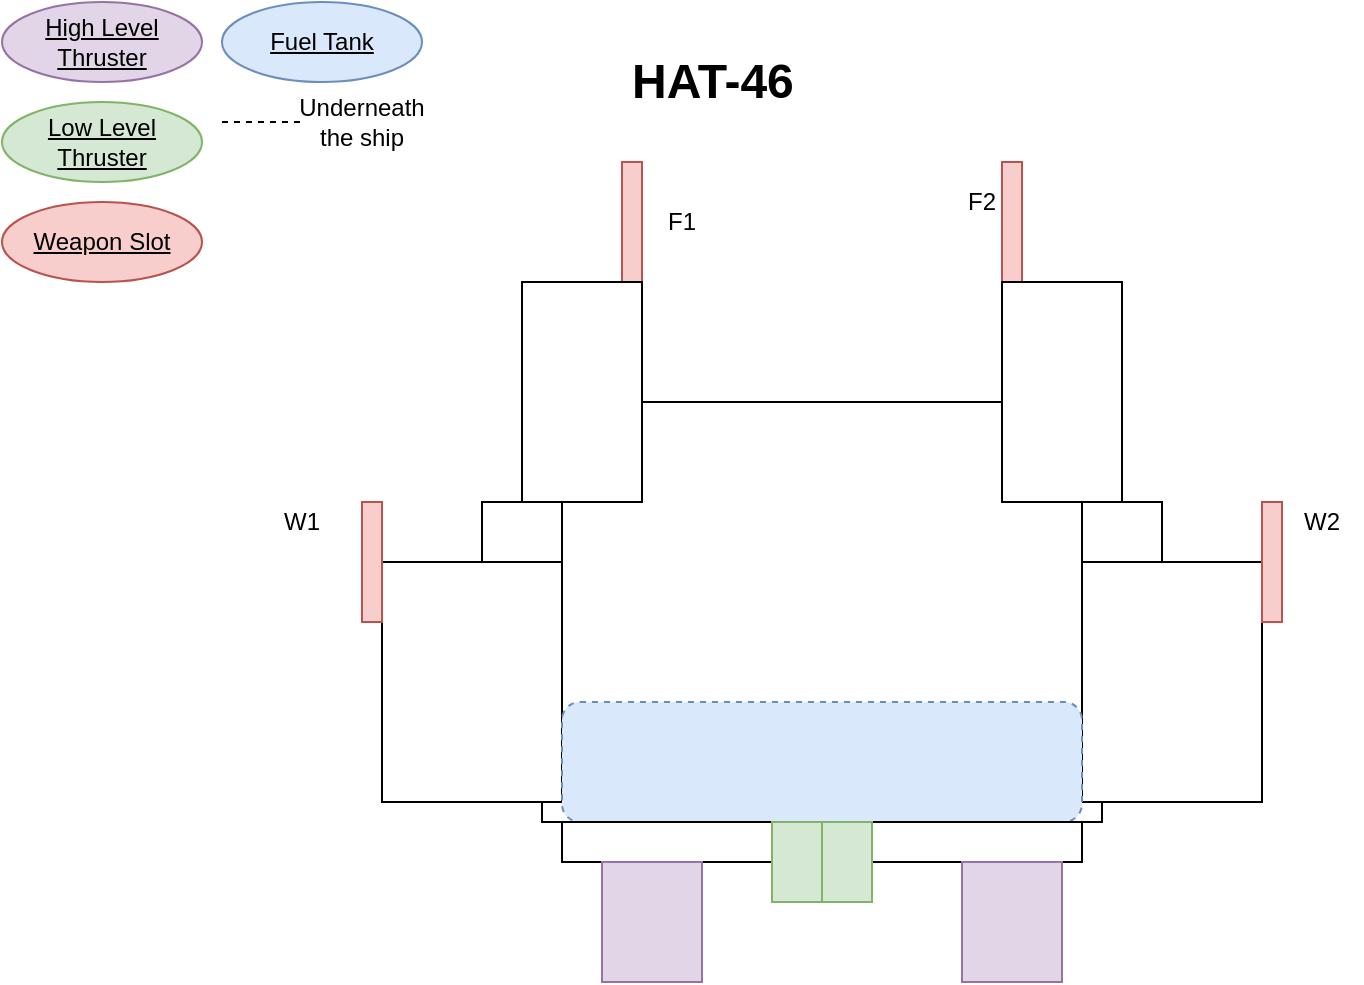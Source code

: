 <mxfile version="13.0.1"><diagram id="451QG2KkwpZAX9TyHS70" name="Page-1"><mxGraphModel dx="981" dy="526" grid="1" gridSize="10" guides="1" tooltips="1" connect="1" arrows="1" fold="1" page="1" pageScale="1" pageWidth="850" pageHeight="1100" math="0" shadow="0"><root><mxCell id="0"/><mxCell id="1" parent="0"/><mxCell id="BFOJLIZUagu-pFCMkl3w-14" value="High Level Thruster" style="ellipse;whiteSpace=wrap;html=1;align=center;fontStyle=4;fillColor=#e1d5e7;strokeColor=#9673a6;" parent="1" vertex="1"><mxGeometry x="10" y="10" width="100" height="40" as="geometry"/></mxCell><mxCell id="BFOJLIZUagu-pFCMkl3w-16" value="Low Level Thruster" style="ellipse;whiteSpace=wrap;html=1;align=center;fontStyle=4;fillColor=#d5e8d4;strokeColor=#82b366;" parent="1" vertex="1"><mxGeometry x="10" y="60" width="100" height="40" as="geometry"/></mxCell><mxCell id="BFOJLIZUagu-pFCMkl3w-17" value="Weapon Slot" style="ellipse;whiteSpace=wrap;html=1;align=center;fontStyle=4;fillColor=#f8cecc;strokeColor=#b85450;" parent="1" vertex="1"><mxGeometry x="10" y="110" width="100" height="40" as="geometry"/></mxCell><mxCell id="BFOJLIZUagu-pFCMkl3w-29" value="Fuel Tank" style="ellipse;whiteSpace=wrap;html=1;align=center;fontStyle=4;fillColor=#dae8fc;strokeColor=#6c8ebf;" parent="1" vertex="1"><mxGeometry x="120" y="10" width="100" height="40" as="geometry"/></mxCell><mxCell id="BFOJLIZUagu-pFCMkl3w-31" value="&lt;h1&gt;HAT-46&lt;/h1&gt;" style="text;html=1;strokeColor=none;fillColor=none;spacing=5;spacingTop=-20;whiteSpace=wrap;overflow=hidden;rounded=0;dashed=1;" parent="1" vertex="1"><mxGeometry x="320" y="30" width="190" height="40" as="geometry"/></mxCell><mxCell id="BFOJLIZUagu-pFCMkl3w-33" value="" style="endArrow=none;dashed=1;html=1;" parent="1" edge="1"><mxGeometry width="50" height="50" relative="1" as="geometry"><mxPoint x="120" y="70" as="sourcePoint"/><mxPoint x="160" y="70" as="targetPoint"/></mxGeometry></mxCell><mxCell id="BFOJLIZUagu-pFCMkl3w-34" value="Underneath the ship" style="text;html=1;strokeColor=none;fillColor=none;align=center;verticalAlign=middle;whiteSpace=wrap;rounded=0;" parent="1" vertex="1"><mxGeometry x="170" y="60" width="40" height="20" as="geometry"/></mxCell><mxCell id="u_H-3LaB2m3YFtJT2GT0-1" value="" style="rounded=0;whiteSpace=wrap;html=1;" vertex="1" parent="1"><mxGeometry x="280" y="210" width="280" height="210" as="geometry"/></mxCell><mxCell id="u_H-3LaB2m3YFtJT2GT0-2" value="" style="rounded=0;whiteSpace=wrap;html=1;" vertex="1" parent="1"><mxGeometry x="250" y="260" width="40" height="150" as="geometry"/></mxCell><mxCell id="u_H-3LaB2m3YFtJT2GT0-3" value="" style="rounded=0;whiteSpace=wrap;html=1;" vertex="1" parent="1"><mxGeometry x="200" y="290" width="90" height="120" as="geometry"/></mxCell><mxCell id="u_H-3LaB2m3YFtJT2GT0-4" value="" style="rounded=0;whiteSpace=wrap;html=1;" vertex="1" parent="1"><mxGeometry x="550" y="260" width="40" height="150" as="geometry"/></mxCell><mxCell id="u_H-3LaB2m3YFtJT2GT0-5" value="" style="rounded=0;whiteSpace=wrap;html=1;" vertex="1" parent="1"><mxGeometry x="550" y="290" width="90" height="120" as="geometry"/></mxCell><mxCell id="u_H-3LaB2m3YFtJT2GT0-6" value="" style="rounded=0;whiteSpace=wrap;html=1;fillColor=#f8cecc;strokeColor=#b85450;" vertex="1" parent="1"><mxGeometry x="190" y="260" width="10" height="60" as="geometry"/></mxCell><mxCell id="u_H-3LaB2m3YFtJT2GT0-7" value="" style="rounded=0;whiteSpace=wrap;html=1;fillColor=#f8cecc;strokeColor=#b85450;" vertex="1" parent="1"><mxGeometry x="640" y="260" width="10" height="60" as="geometry"/></mxCell><mxCell id="u_H-3LaB2m3YFtJT2GT0-9" value="" style="rounded=0;whiteSpace=wrap;html=1;fillColor=#f8cecc;strokeColor=#b85450;" vertex="1" parent="1"><mxGeometry x="320" y="90" width="10" height="60" as="geometry"/></mxCell><mxCell id="u_H-3LaB2m3YFtJT2GT0-10" value="" style="rounded=0;whiteSpace=wrap;html=1;" vertex="1" parent="1"><mxGeometry x="270" y="150" width="60" height="110" as="geometry"/></mxCell><mxCell id="u_H-3LaB2m3YFtJT2GT0-12" value="" style="rounded=0;whiteSpace=wrap;html=1;fillColor=#f8cecc;strokeColor=#b85450;" vertex="1" parent="1"><mxGeometry x="510" y="90" width="10" height="60" as="geometry"/></mxCell><mxCell id="u_H-3LaB2m3YFtJT2GT0-13" value="W1" style="text;html=1;strokeColor=none;fillColor=none;align=center;verticalAlign=middle;whiteSpace=wrap;rounded=0;" vertex="1" parent="1"><mxGeometry x="140" y="260" width="40" height="20" as="geometry"/></mxCell><mxCell id="u_H-3LaB2m3YFtJT2GT0-14" value="W2" style="text;html=1;strokeColor=none;fillColor=none;align=center;verticalAlign=middle;whiteSpace=wrap;rounded=0;" vertex="1" parent="1"><mxGeometry x="650" y="260" width="40" height="20" as="geometry"/></mxCell><mxCell id="u_H-3LaB2m3YFtJT2GT0-15" value="F1" style="text;html=1;strokeColor=none;fillColor=none;align=center;verticalAlign=middle;whiteSpace=wrap;rounded=0;" vertex="1" parent="1"><mxGeometry x="330" y="110" width="40" height="20" as="geometry"/></mxCell><mxCell id="u_H-3LaB2m3YFtJT2GT0-16" value="F2" style="text;html=1;strokeColor=none;fillColor=none;align=center;verticalAlign=middle;whiteSpace=wrap;rounded=0;" vertex="1" parent="1"><mxGeometry x="480" y="100" width="40" height="20" as="geometry"/></mxCell><mxCell id="u_H-3LaB2m3YFtJT2GT0-17" value="" style="rounded=0;whiteSpace=wrap;html=1;" vertex="1" parent="1"><mxGeometry x="510" y="150" width="60" height="110" as="geometry"/></mxCell><mxCell id="u_H-3LaB2m3YFtJT2GT0-21" value="" style="rounded=1;whiteSpace=wrap;html=1;fillColor=#dae8fc;strokeColor=#6c8ebf;dashed=1;" vertex="1" parent="1"><mxGeometry x="290" y="360" width="260" height="60" as="geometry"/></mxCell><mxCell id="u_H-3LaB2m3YFtJT2GT0-24" value="" style="rounded=0;whiteSpace=wrap;html=1;" vertex="1" parent="1"><mxGeometry x="290" y="420" width="260" height="20" as="geometry"/></mxCell><mxCell id="u_H-3LaB2m3YFtJT2GT0-26" value="" style="rounded=0;whiteSpace=wrap;html=1;fillColor=#e1d5e7;strokeColor=#9673a6;" vertex="1" parent="1"><mxGeometry x="310" y="440" width="50" height="60" as="geometry"/></mxCell><mxCell id="u_H-3LaB2m3YFtJT2GT0-27" value="" style="rounded=0;whiteSpace=wrap;html=1;fillColor=#e1d5e7;strokeColor=#9673a6;" vertex="1" parent="1"><mxGeometry x="490" y="440" width="50" height="60" as="geometry"/></mxCell><mxCell id="u_H-3LaB2m3YFtJT2GT0-28" value="" style="rounded=0;whiteSpace=wrap;html=1;fillColor=#d5e8d4;strokeColor=#82b366;" vertex="1" parent="1"><mxGeometry x="395" y="420" width="25" height="40" as="geometry"/></mxCell><mxCell id="u_H-3LaB2m3YFtJT2GT0-29" value="" style="rounded=0;whiteSpace=wrap;html=1;fillColor=#d5e8d4;strokeColor=#82b366;" vertex="1" parent="1"><mxGeometry x="420" y="420" width="25" height="40" as="geometry"/></mxCell></root></mxGraphModel></diagram></mxfile>